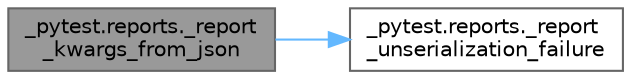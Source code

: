 digraph "_pytest.reports._report_kwargs_from_json"
{
 // LATEX_PDF_SIZE
  bgcolor="transparent";
  edge [fontname=Helvetica,fontsize=10,labelfontname=Helvetica,labelfontsize=10];
  node [fontname=Helvetica,fontsize=10,shape=box,height=0.2,width=0.4];
  rankdir="LR";
  Node1 [id="Node000001",label="_pytest.reports._report\l_kwargs_from_json",height=0.2,width=0.4,color="gray40", fillcolor="grey60", style="filled", fontcolor="black",tooltip=" "];
  Node1 -> Node2 [id="edge1_Node000001_Node000002",color="steelblue1",style="solid",tooltip=" "];
  Node2 [id="Node000002",label="_pytest.reports._report\l_unserialization_failure",height=0.2,width=0.4,color="grey40", fillcolor="white", style="filled",URL="$namespace__pytest_1_1reports.html#ab1d3af1c77f9c828ff13cbfb63249687",tooltip=" "];
}
